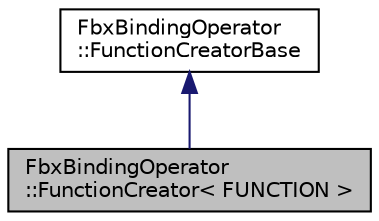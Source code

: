digraph "FbxBindingOperator::FunctionCreator&lt; FUNCTION &gt;"
{
  edge [fontname="Helvetica",fontsize="10",labelfontname="Helvetica",labelfontsize="10"];
  node [fontname="Helvetica",fontsize="10",shape=record];
  Node2 [label="FbxBindingOperator\l::FunctionCreator\< FUNCTION \>",height=0.2,width=0.4,color="black", fillcolor="grey75", style="filled", fontcolor="black"];
  Node3 -> Node2 [dir="back",color="midnightblue",fontsize="10",style="solid",fontname="Helvetica"];
  Node3 [label="FbxBindingOperator\l::FunctionCreatorBase",height=0.2,width=0.4,color="black", fillcolor="white", style="filled",URL="$class_fbx_binding_operator_1_1_function_creator_base.html"];
}
